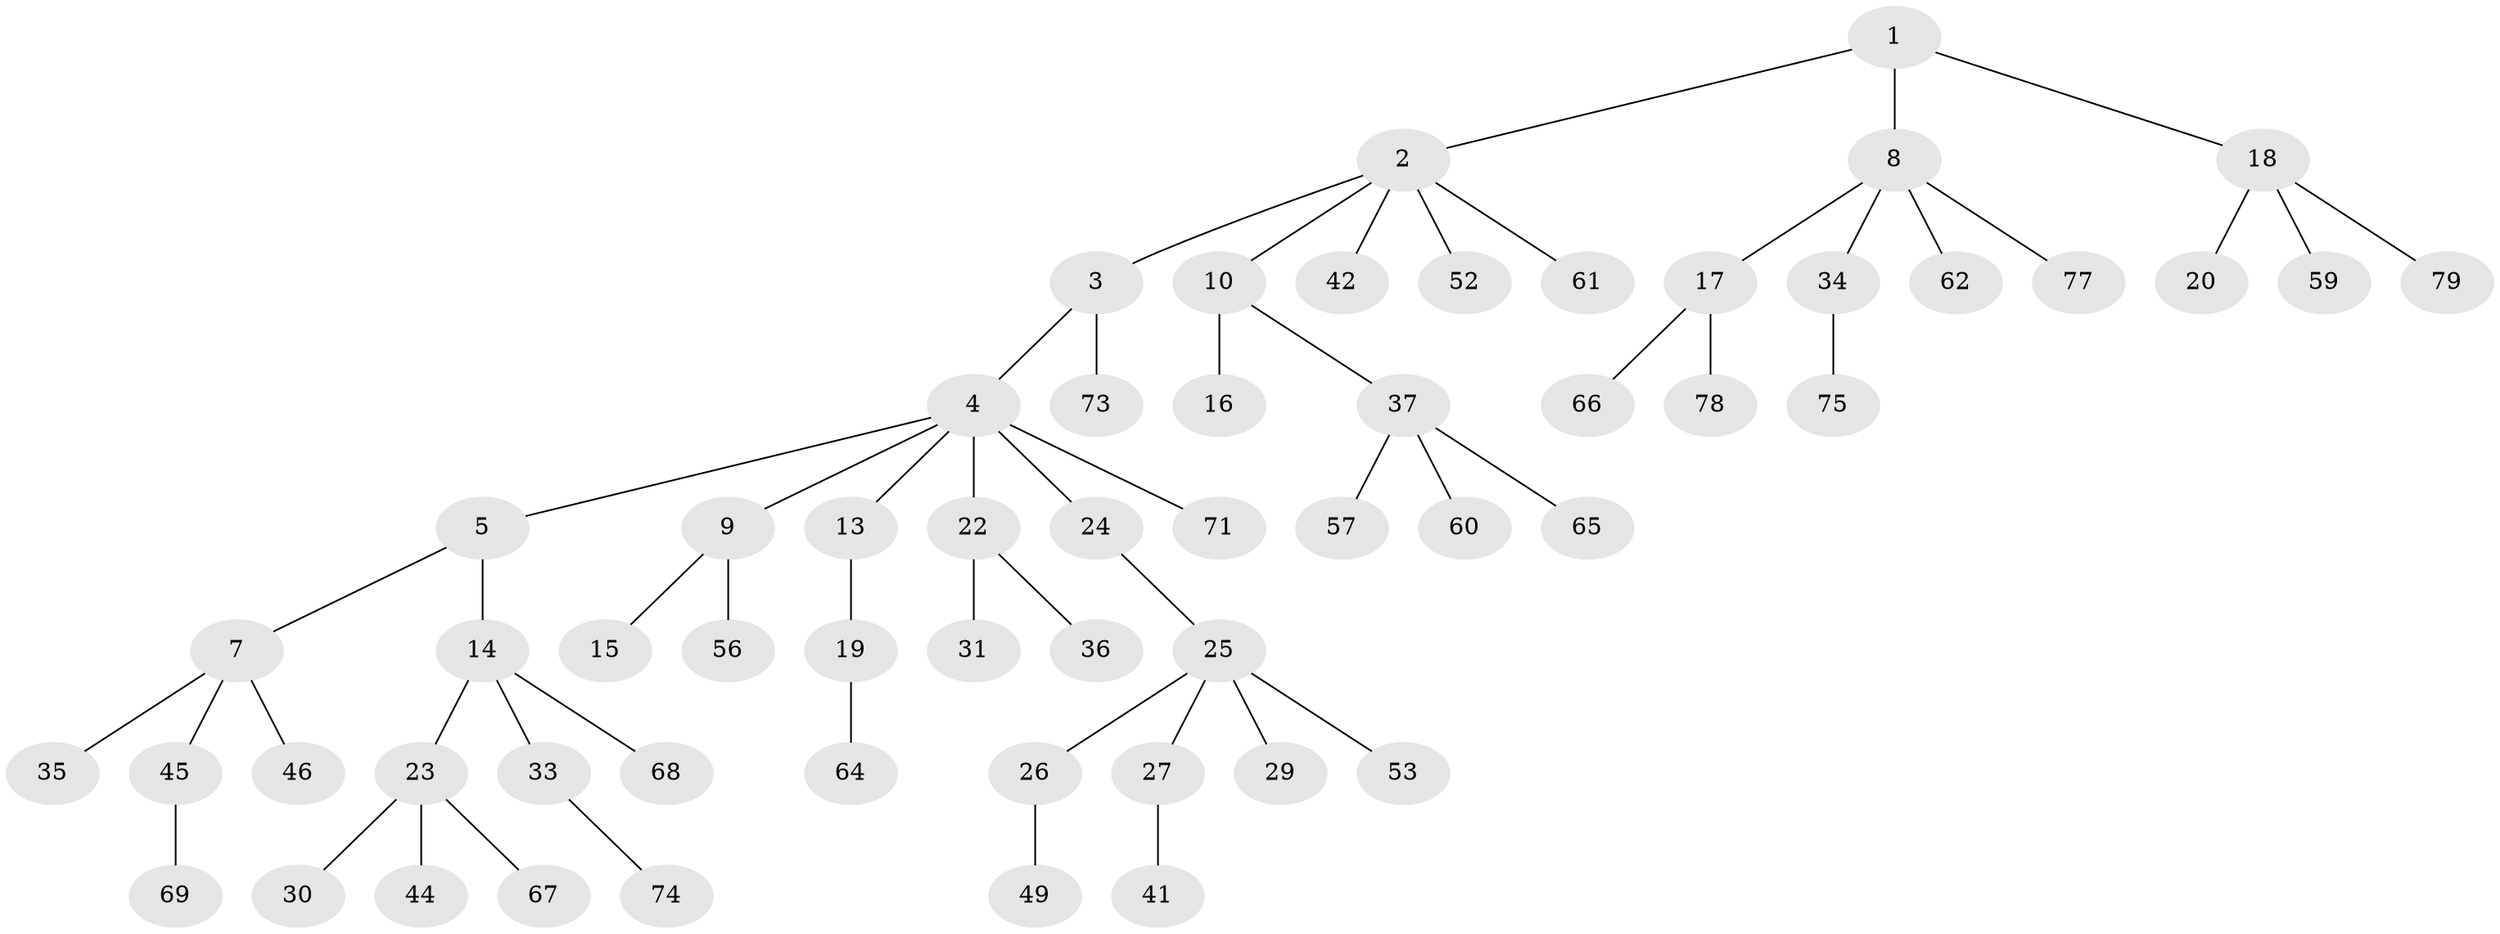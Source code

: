 // original degree distribution, {4: 0.07228915662650602, 5: 0.04819277108433735, 3: 0.18072289156626506, 6: 0.012048192771084338, 1: 0.5421686746987951, 2: 0.14457831325301204}
// Generated by graph-tools (version 1.1) at 2025/11/02/27/25 16:11:25]
// undirected, 58 vertices, 57 edges
graph export_dot {
graph [start="1"]
  node [color=gray90,style=filled];
  1 [super="+55"];
  2 [super="+6"];
  3;
  4 [super="+11"];
  5 [super="+76"];
  7 [super="+21"];
  8 [super="+12"];
  9 [super="+54"];
  10;
  13 [super="+82"];
  14 [super="+50"];
  15;
  16 [super="+32"];
  17 [super="+63"];
  18 [super="+43"];
  19;
  20;
  22 [super="+47"];
  23 [super="+38"];
  24;
  25 [super="+28"];
  26;
  27 [super="+70"];
  29;
  30;
  31;
  33 [super="+40"];
  34 [super="+83"];
  35;
  36 [super="+48"];
  37 [super="+39"];
  41;
  42;
  44;
  45 [super="+80"];
  46;
  49 [super="+51"];
  52;
  53 [super="+58"];
  56;
  57;
  59;
  60;
  61;
  62;
  64;
  65;
  66 [super="+72"];
  67;
  68;
  69;
  71;
  73 [super="+81"];
  74;
  75;
  77;
  78;
  79;
  1 -- 2;
  1 -- 8;
  1 -- 18;
  2 -- 3;
  2 -- 10;
  2 -- 52;
  2 -- 42;
  2 -- 61;
  3 -- 4;
  3 -- 73;
  4 -- 5;
  4 -- 9;
  4 -- 22;
  4 -- 71;
  4 -- 24;
  4 -- 13;
  5 -- 7;
  5 -- 14;
  7 -- 35;
  7 -- 45;
  7 -- 46;
  8 -- 17;
  8 -- 34;
  8 -- 77;
  8 -- 62;
  9 -- 15;
  9 -- 56;
  10 -- 16;
  10 -- 37;
  13 -- 19;
  14 -- 23;
  14 -- 33;
  14 -- 68;
  17 -- 66;
  17 -- 78;
  18 -- 20;
  18 -- 59;
  18 -- 79;
  19 -- 64;
  22 -- 31;
  22 -- 36;
  23 -- 30;
  23 -- 67;
  23 -- 44;
  24 -- 25;
  25 -- 26;
  25 -- 27;
  25 -- 53;
  25 -- 29;
  26 -- 49;
  27 -- 41;
  33 -- 74;
  34 -- 75;
  37 -- 65;
  37 -- 57;
  37 -- 60;
  45 -- 69;
}
